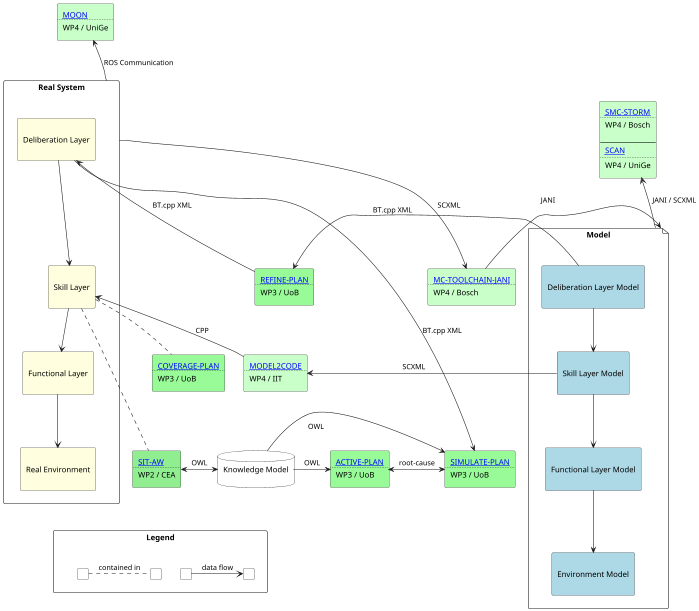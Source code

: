 @startuml overview
scale 700 width

skinparam agent {
    BackgroundColor White
    BorderColor Black
}
skinparam database {
    BackgroundColor White
    BorderColor Black
}

rectangle "Real System" as r {
    agent "\nDeliberation Layer\n" as rdelib #LightYellow
    agent "\nSkill Layer\n" as rskill #LightYellow
    agent "\nFunctional Layer\n" as rfunc #LightYellow
    agent "\nReal Environment\n" as renv #LightYellow

    rdelib --> rskill
    rskill --> rfunc
    rfunc --> renv
}

file "Model" as m {
    agent "\nDeliberation Layer Model\n" as mdelib #LightBlue
    agent "\nSkill Layer Model\n" as mskill #LightBlue
    agent "\nFunctional Layer Model\n" as mfunc #LightBlue
    agent "\nEnvironment Model\n" as menv #LightBlue

    mdelib --> mskill
    mskill --> mfunc
    mfunc --> menv
}

database "Knowledge Model\n" as k 

' WP2

agent sitaw #LightGreen [
[[https:///github.com/convince-project/sit-aw SIT-AW]]
....
WP2 / CEA
]
' }

renv -[hidden]> sitaw
rskill .. sitaw
sitaw <-> k : OWL

' WP3

agent refineplan #PaleGreen [
[[https://github.com/convince-project/refine-plan REFINE-PLAN]]
....
WP3 / UoB
] 
agent coverageplan #PaleGreen [
[[https:///github.com/convince-project/coverage-plan COVERAGE-PLAN]]
....
WP3 / UoB
]
agent activeplan #PaleGreen [
[[https://github.com/convince-project/active-plan ACTIVE-PLAN]]
....
WP3 / UoB
] 
agent simulateplan #PaleGreen [
[[https://github.com/convince-project/simulate-plan SIMULATE-PLAN]]
....
WP3 / UoB
] 

rskill .. coverageplan
rfunc -[hidden]> coverageplan
activeplan <-> simulateplan : root-cause
mdelib -> refineplan : "\nBT.cpp XML"
refineplan -> rdelib : "BT.cpp XML"
rdelib -> simulateplan : "BT.cpp XML"
k -> simulateplan : "\nOWL"
k -> activeplan : OWL

' WP4

agent moon #TECHNOLOGY [
[[https:///github.com/convince-project/moon MOON]]
....
WP4 / UniGe
]
' ]
agent stormscan #TECHNOLOGY [
[[https:///github.com/convince-project/smc_storm SMC-STORM]]
....
WP4 / Bosch

----
[[https:///github.com/convince-project/scan SCAN]]
....
WP4 / UniGe
]
agent jani #TECHNOLOGY [
[[https:///github.com/convince-project/mc-toolchain-jani MC-TOOLCHAIN-JANI]]
....
WP4 / Bosch
]
agent modeltocode #TECHNOLOGY [
[[https:///github.com/convince-project/modeltocode MODEL2CODE]]
....
WP4 / IIT
]

moon -[hidden]-> rdelib
moon <-- r : ROS Communication

stormscan -[hidden]-> mdelib
stormscan <-- m : "JANI / SCXML\n"

r -> jani : "SCXML"
jani -> m : "JANI\n"
rskill <- modeltocode : "CPP"
modeltocode <- mskill : "SCXML\t\t\t"
coverageplan -[hidden]> modeltocode

refineplan -[hidden]-> modeltocode


rectangle Legend as legend {
    agent a [
    ]
    agent b [
    ]
    a -> b : "data flow"

    agent c [
    ]
    agent d [
    ]
    c . d : "contained in"
}

renv -[hidden]-> legend

@enduml
